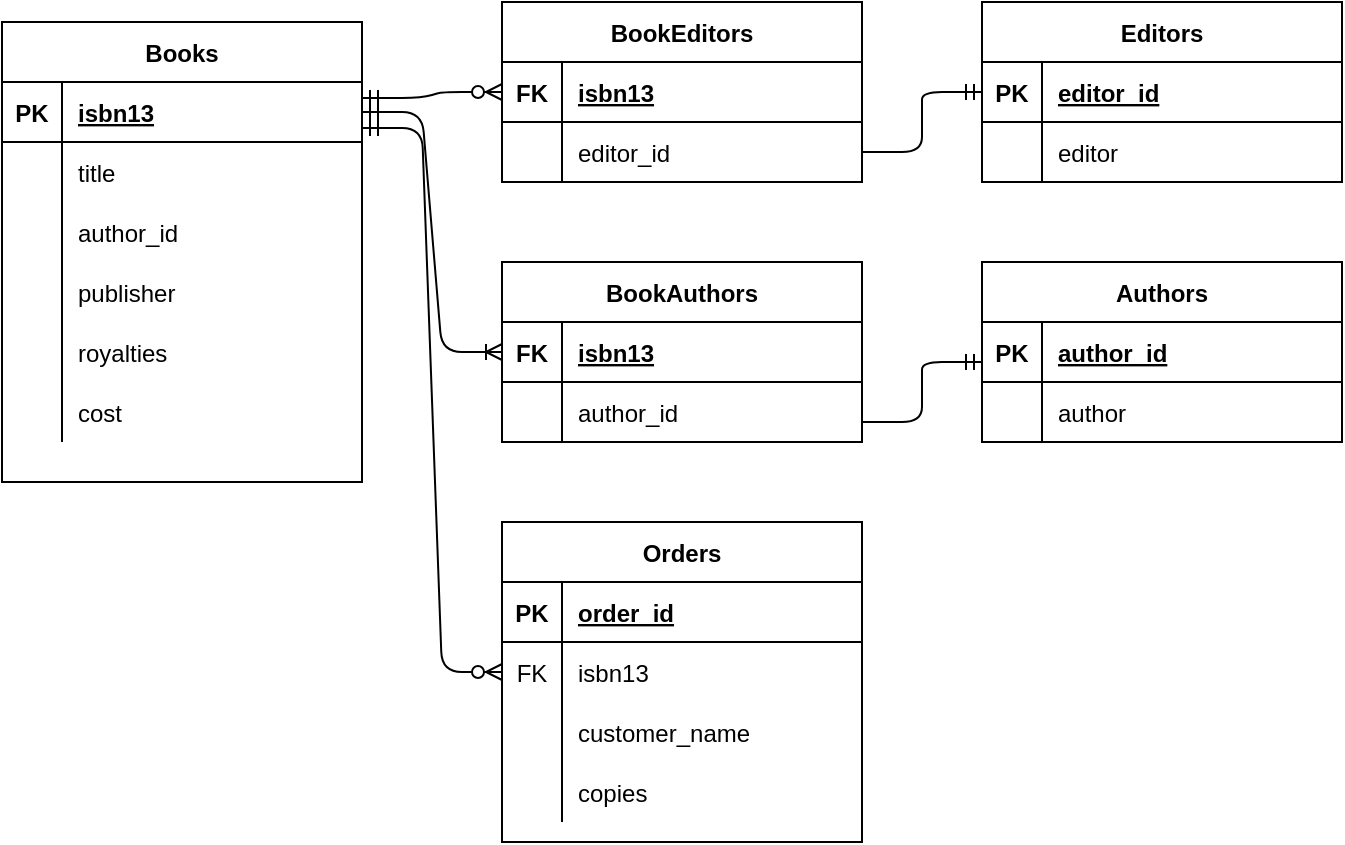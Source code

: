 <mxfile version="14.4.8" type="device"><diagram id="U9Pcqhly4yffqm3u5-O1" name="Page-1"><mxGraphModel dx="793" dy="592" grid="1" gridSize="10" guides="1" tooltips="1" connect="1" arrows="1" fold="1" page="1" pageScale="1" pageWidth="850" pageHeight="1100" math="0" shadow="0"><root><mxCell id="0"/><mxCell id="1" parent="0"/><mxCell id="Dk5icVjtZWMnAyyY_Uou-1" value="Books" style="shape=table;startSize=30;container=1;collapsible=1;childLayout=tableLayout;fixedRows=1;rowLines=0;fontStyle=1;align=center;resizeLast=1;" vertex="1" parent="1"><mxGeometry x="110" y="110" width="180" height="230" as="geometry"><mxRectangle x="110" y="110" width="70" height="30" as="alternateBounds"/></mxGeometry></mxCell><mxCell id="Dk5icVjtZWMnAyyY_Uou-2" value="" style="shape=partialRectangle;collapsible=0;dropTarget=0;pointerEvents=0;fillColor=none;top=0;left=0;bottom=1;right=0;points=[[0,0.5],[1,0.5]];portConstraint=eastwest;" vertex="1" parent="Dk5icVjtZWMnAyyY_Uou-1"><mxGeometry y="30" width="180" height="30" as="geometry"/></mxCell><mxCell id="Dk5icVjtZWMnAyyY_Uou-3" value="PK" style="shape=partialRectangle;connectable=0;fillColor=none;top=0;left=0;bottom=0;right=0;fontStyle=1;overflow=hidden;" vertex="1" parent="Dk5icVjtZWMnAyyY_Uou-2"><mxGeometry width="30" height="30" as="geometry"/></mxCell><mxCell id="Dk5icVjtZWMnAyyY_Uou-4" value="isbn13" style="shape=partialRectangle;connectable=0;fillColor=none;top=0;left=0;bottom=0;right=0;align=left;spacingLeft=6;fontStyle=5;overflow=hidden;" vertex="1" parent="Dk5icVjtZWMnAyyY_Uou-2"><mxGeometry x="30" width="150" height="30" as="geometry"/></mxCell><mxCell id="Dk5icVjtZWMnAyyY_Uou-5" value="" style="shape=partialRectangle;collapsible=0;dropTarget=0;pointerEvents=0;fillColor=none;top=0;left=0;bottom=0;right=0;points=[[0,0.5],[1,0.5]];portConstraint=eastwest;" vertex="1" parent="Dk5icVjtZWMnAyyY_Uou-1"><mxGeometry y="60" width="180" height="30" as="geometry"/></mxCell><mxCell id="Dk5icVjtZWMnAyyY_Uou-6" value="" style="shape=partialRectangle;connectable=0;fillColor=none;top=0;left=0;bottom=0;right=0;editable=1;overflow=hidden;" vertex="1" parent="Dk5icVjtZWMnAyyY_Uou-5"><mxGeometry width="30" height="30" as="geometry"/></mxCell><mxCell id="Dk5icVjtZWMnAyyY_Uou-7" value="title" style="shape=partialRectangle;connectable=0;fillColor=none;top=0;left=0;bottom=0;right=0;align=left;spacingLeft=6;overflow=hidden;" vertex="1" parent="Dk5icVjtZWMnAyyY_Uou-5"><mxGeometry x="30" width="150" height="30" as="geometry"/></mxCell><mxCell id="Dk5icVjtZWMnAyyY_Uou-8" value="" style="shape=partialRectangle;collapsible=0;dropTarget=0;pointerEvents=0;fillColor=none;top=0;left=0;bottom=0;right=0;points=[[0,0.5],[1,0.5]];portConstraint=eastwest;" vertex="1" parent="Dk5icVjtZWMnAyyY_Uou-1"><mxGeometry y="90" width="180" height="30" as="geometry"/></mxCell><mxCell id="Dk5icVjtZWMnAyyY_Uou-9" value="" style="shape=partialRectangle;connectable=0;fillColor=none;top=0;left=0;bottom=0;right=0;editable=1;overflow=hidden;" vertex="1" parent="Dk5icVjtZWMnAyyY_Uou-8"><mxGeometry width="30" height="30" as="geometry"/></mxCell><mxCell id="Dk5icVjtZWMnAyyY_Uou-10" value="author_id" style="shape=partialRectangle;connectable=0;fillColor=none;top=0;left=0;bottom=0;right=0;align=left;spacingLeft=6;overflow=hidden;" vertex="1" parent="Dk5icVjtZWMnAyyY_Uou-8"><mxGeometry x="30" width="150" height="30" as="geometry"/></mxCell><mxCell id="Dk5icVjtZWMnAyyY_Uou-11" value="" style="shape=partialRectangle;collapsible=0;dropTarget=0;pointerEvents=0;fillColor=none;top=0;left=0;bottom=0;right=0;points=[[0,0.5],[1,0.5]];portConstraint=eastwest;" vertex="1" parent="Dk5icVjtZWMnAyyY_Uou-1"><mxGeometry y="120" width="180" height="30" as="geometry"/></mxCell><mxCell id="Dk5icVjtZWMnAyyY_Uou-12" value="" style="shape=partialRectangle;connectable=0;fillColor=none;top=0;left=0;bottom=0;right=0;editable=1;overflow=hidden;" vertex="1" parent="Dk5icVjtZWMnAyyY_Uou-11"><mxGeometry width="30" height="30" as="geometry"/></mxCell><mxCell id="Dk5icVjtZWMnAyyY_Uou-13" value="publisher" style="shape=partialRectangle;connectable=0;fillColor=none;top=0;left=0;bottom=0;right=0;align=left;spacingLeft=6;overflow=hidden;" vertex="1" parent="Dk5icVjtZWMnAyyY_Uou-11"><mxGeometry x="30" width="150" height="30" as="geometry"/></mxCell><mxCell id="Dk5icVjtZWMnAyyY_Uou-59" value="" style="shape=partialRectangle;collapsible=0;dropTarget=0;pointerEvents=0;fillColor=none;top=0;left=0;bottom=0;right=0;points=[[0,0.5],[1,0.5]];portConstraint=eastwest;" vertex="1" parent="Dk5icVjtZWMnAyyY_Uou-1"><mxGeometry y="150" width="180" height="30" as="geometry"/></mxCell><mxCell id="Dk5icVjtZWMnAyyY_Uou-60" value="" style="shape=partialRectangle;connectable=0;fillColor=none;top=0;left=0;bottom=0;right=0;editable=1;overflow=hidden;" vertex="1" parent="Dk5icVjtZWMnAyyY_Uou-59"><mxGeometry width="30" height="30" as="geometry"/></mxCell><mxCell id="Dk5icVjtZWMnAyyY_Uou-61" value="royalties" style="shape=partialRectangle;connectable=0;fillColor=none;top=0;left=0;bottom=0;right=0;align=left;spacingLeft=6;overflow=hidden;" vertex="1" parent="Dk5icVjtZWMnAyyY_Uou-59"><mxGeometry x="30" width="150" height="30" as="geometry"/></mxCell><mxCell id="Dk5icVjtZWMnAyyY_Uou-67" value="" style="shape=partialRectangle;collapsible=0;dropTarget=0;pointerEvents=0;fillColor=none;top=0;left=0;bottom=0;right=0;points=[[0,0.5],[1,0.5]];portConstraint=eastwest;" vertex="1" parent="Dk5icVjtZWMnAyyY_Uou-1"><mxGeometry y="180" width="180" height="30" as="geometry"/></mxCell><mxCell id="Dk5icVjtZWMnAyyY_Uou-68" value="" style="shape=partialRectangle;connectable=0;fillColor=none;top=0;left=0;bottom=0;right=0;editable=1;overflow=hidden;" vertex="1" parent="Dk5icVjtZWMnAyyY_Uou-67"><mxGeometry width="30" height="30" as="geometry"/></mxCell><mxCell id="Dk5icVjtZWMnAyyY_Uou-69" value="cost" style="shape=partialRectangle;connectable=0;fillColor=none;top=0;left=0;bottom=0;right=0;align=left;spacingLeft=6;overflow=hidden;" vertex="1" parent="Dk5icVjtZWMnAyyY_Uou-67"><mxGeometry x="30" width="150" height="30" as="geometry"/></mxCell><mxCell id="Dk5icVjtZWMnAyyY_Uou-73" value="Authors" style="shape=table;startSize=30;container=1;collapsible=1;childLayout=tableLayout;fixedRows=1;rowLines=0;fontStyle=1;align=center;resizeLast=1;" vertex="1" parent="1"><mxGeometry x="600" y="230" width="180" height="90" as="geometry"/></mxCell><mxCell id="Dk5icVjtZWMnAyyY_Uou-74" value="" style="shape=partialRectangle;collapsible=0;dropTarget=0;pointerEvents=0;fillColor=none;top=0;left=0;bottom=1;right=0;points=[[0,0.5],[1,0.5]];portConstraint=eastwest;" vertex="1" parent="Dk5icVjtZWMnAyyY_Uou-73"><mxGeometry y="30" width="180" height="30" as="geometry"/></mxCell><mxCell id="Dk5icVjtZWMnAyyY_Uou-75" value="PK" style="shape=partialRectangle;connectable=0;fillColor=none;top=0;left=0;bottom=0;right=0;fontStyle=1;overflow=hidden;" vertex="1" parent="Dk5icVjtZWMnAyyY_Uou-74"><mxGeometry width="30" height="30" as="geometry"/></mxCell><mxCell id="Dk5icVjtZWMnAyyY_Uou-76" value="author_id" style="shape=partialRectangle;connectable=0;fillColor=none;top=0;left=0;bottom=0;right=0;align=left;spacingLeft=6;fontStyle=5;overflow=hidden;" vertex="1" parent="Dk5icVjtZWMnAyyY_Uou-74"><mxGeometry x="30" width="150" height="30" as="geometry"/></mxCell><mxCell id="Dk5icVjtZWMnAyyY_Uou-77" value="" style="shape=partialRectangle;collapsible=0;dropTarget=0;pointerEvents=0;fillColor=none;top=0;left=0;bottom=0;right=0;points=[[0,0.5],[1,0.5]];portConstraint=eastwest;" vertex="1" parent="Dk5icVjtZWMnAyyY_Uou-73"><mxGeometry y="60" width="180" height="30" as="geometry"/></mxCell><mxCell id="Dk5icVjtZWMnAyyY_Uou-78" value="" style="shape=partialRectangle;connectable=0;fillColor=none;top=0;left=0;bottom=0;right=0;editable=1;overflow=hidden;" vertex="1" parent="Dk5icVjtZWMnAyyY_Uou-77"><mxGeometry width="30" height="30" as="geometry"/></mxCell><mxCell id="Dk5icVjtZWMnAyyY_Uou-79" value="author" style="shape=partialRectangle;connectable=0;fillColor=none;top=0;left=0;bottom=0;right=0;align=left;spacingLeft=6;overflow=hidden;" vertex="1" parent="Dk5icVjtZWMnAyyY_Uou-77"><mxGeometry x="30" width="150" height="30" as="geometry"/></mxCell><mxCell id="Dk5icVjtZWMnAyyY_Uou-86" value="Editors" style="shape=table;startSize=30;container=1;collapsible=1;childLayout=tableLayout;fixedRows=1;rowLines=0;fontStyle=1;align=center;resizeLast=1;" vertex="1" parent="1"><mxGeometry x="600" y="100" width="180" height="90" as="geometry"/></mxCell><mxCell id="Dk5icVjtZWMnAyyY_Uou-87" value="" style="shape=partialRectangle;collapsible=0;dropTarget=0;pointerEvents=0;fillColor=none;top=0;left=0;bottom=1;right=0;points=[[0,0.5],[1,0.5]];portConstraint=eastwest;" vertex="1" parent="Dk5icVjtZWMnAyyY_Uou-86"><mxGeometry y="30" width="180" height="30" as="geometry"/></mxCell><mxCell id="Dk5icVjtZWMnAyyY_Uou-88" value="PK" style="shape=partialRectangle;connectable=0;fillColor=none;top=0;left=0;bottom=0;right=0;fontStyle=1;overflow=hidden;" vertex="1" parent="Dk5icVjtZWMnAyyY_Uou-87"><mxGeometry width="30" height="30" as="geometry"/></mxCell><mxCell id="Dk5icVjtZWMnAyyY_Uou-89" value="editor_id" style="shape=partialRectangle;connectable=0;fillColor=none;top=0;left=0;bottom=0;right=0;align=left;spacingLeft=6;fontStyle=5;overflow=hidden;" vertex="1" parent="Dk5icVjtZWMnAyyY_Uou-87"><mxGeometry x="30" width="150" height="30" as="geometry"/></mxCell><mxCell id="Dk5icVjtZWMnAyyY_Uou-90" value="" style="shape=partialRectangle;collapsible=0;dropTarget=0;pointerEvents=0;fillColor=none;top=0;left=0;bottom=0;right=0;points=[[0,0.5],[1,0.5]];portConstraint=eastwest;" vertex="1" parent="Dk5icVjtZWMnAyyY_Uou-86"><mxGeometry y="60" width="180" height="30" as="geometry"/></mxCell><mxCell id="Dk5icVjtZWMnAyyY_Uou-91" value="" style="shape=partialRectangle;connectable=0;fillColor=none;top=0;left=0;bottom=0;right=0;editable=1;overflow=hidden;" vertex="1" parent="Dk5icVjtZWMnAyyY_Uou-90"><mxGeometry width="30" height="30" as="geometry"/></mxCell><mxCell id="Dk5icVjtZWMnAyyY_Uou-92" value="editor" style="shape=partialRectangle;connectable=0;fillColor=none;top=0;left=0;bottom=0;right=0;align=left;spacingLeft=6;overflow=hidden;" vertex="1" parent="Dk5icVjtZWMnAyyY_Uou-90"><mxGeometry x="30" width="150" height="30" as="geometry"/></mxCell><mxCell id="Dk5icVjtZWMnAyyY_Uou-112" value="BookAuthors" style="shape=table;startSize=30;container=1;collapsible=1;childLayout=tableLayout;fixedRows=1;rowLines=0;fontStyle=1;align=center;resizeLast=1;" vertex="1" parent="1"><mxGeometry x="360" y="230" width="180" height="90" as="geometry"/></mxCell><mxCell id="Dk5icVjtZWMnAyyY_Uou-113" value="" style="shape=partialRectangle;collapsible=0;dropTarget=0;pointerEvents=0;fillColor=none;top=0;left=0;bottom=1;right=0;points=[[0,0.5],[1,0.5]];portConstraint=eastwest;" vertex="1" parent="Dk5icVjtZWMnAyyY_Uou-112"><mxGeometry y="30" width="180" height="30" as="geometry"/></mxCell><mxCell id="Dk5icVjtZWMnAyyY_Uou-114" value="FK" style="shape=partialRectangle;connectable=0;fillColor=none;top=0;left=0;bottom=0;right=0;fontStyle=1;overflow=hidden;" vertex="1" parent="Dk5icVjtZWMnAyyY_Uou-113"><mxGeometry width="30" height="30" as="geometry"/></mxCell><mxCell id="Dk5icVjtZWMnAyyY_Uou-115" value="isbn13" style="shape=partialRectangle;connectable=0;fillColor=none;top=0;left=0;bottom=0;right=0;align=left;spacingLeft=6;fontStyle=5;overflow=hidden;" vertex="1" parent="Dk5icVjtZWMnAyyY_Uou-113"><mxGeometry x="30" width="150" height="30" as="geometry"/></mxCell><mxCell id="Dk5icVjtZWMnAyyY_Uou-116" value="" style="shape=partialRectangle;collapsible=0;dropTarget=0;pointerEvents=0;fillColor=none;top=0;left=0;bottom=0;right=0;points=[[0,0.5],[1,0.5]];portConstraint=eastwest;" vertex="1" parent="Dk5icVjtZWMnAyyY_Uou-112"><mxGeometry y="60" width="180" height="30" as="geometry"/></mxCell><mxCell id="Dk5icVjtZWMnAyyY_Uou-117" value="" style="shape=partialRectangle;connectable=0;fillColor=none;top=0;left=0;bottom=0;right=0;editable=1;overflow=hidden;" vertex="1" parent="Dk5icVjtZWMnAyyY_Uou-116"><mxGeometry width="30" height="30" as="geometry"/></mxCell><mxCell id="Dk5icVjtZWMnAyyY_Uou-118" value="author_id" style="shape=partialRectangle;connectable=0;fillColor=none;top=0;left=0;bottom=0;right=0;align=left;spacingLeft=6;overflow=hidden;" vertex="1" parent="Dk5icVjtZWMnAyyY_Uou-116"><mxGeometry x="30" width="150" height="30" as="geometry"/></mxCell><mxCell id="Dk5icVjtZWMnAyyY_Uou-125" value="BookEditors" style="shape=table;startSize=30;container=1;collapsible=1;childLayout=tableLayout;fixedRows=1;rowLines=0;fontStyle=1;align=center;resizeLast=1;" vertex="1" parent="1"><mxGeometry x="360" y="100" width="180" height="90" as="geometry"/></mxCell><mxCell id="Dk5icVjtZWMnAyyY_Uou-126" value="" style="shape=partialRectangle;collapsible=0;dropTarget=0;pointerEvents=0;fillColor=none;top=0;left=0;bottom=1;right=0;points=[[0,0.5],[1,0.5]];portConstraint=eastwest;" vertex="1" parent="Dk5icVjtZWMnAyyY_Uou-125"><mxGeometry y="30" width="180" height="30" as="geometry"/></mxCell><mxCell id="Dk5icVjtZWMnAyyY_Uou-127" value="FK" style="shape=partialRectangle;connectable=0;fillColor=none;top=0;left=0;bottom=0;right=0;fontStyle=1;overflow=hidden;" vertex="1" parent="Dk5icVjtZWMnAyyY_Uou-126"><mxGeometry width="30" height="30" as="geometry"/></mxCell><mxCell id="Dk5icVjtZWMnAyyY_Uou-128" value="isbn13" style="shape=partialRectangle;connectable=0;fillColor=none;top=0;left=0;bottom=0;right=0;align=left;spacingLeft=6;fontStyle=5;overflow=hidden;" vertex="1" parent="Dk5icVjtZWMnAyyY_Uou-126"><mxGeometry x="30" width="150" height="30" as="geometry"/></mxCell><mxCell id="Dk5icVjtZWMnAyyY_Uou-129" value="" style="shape=partialRectangle;collapsible=0;dropTarget=0;pointerEvents=0;fillColor=none;top=0;left=0;bottom=0;right=0;points=[[0,0.5],[1,0.5]];portConstraint=eastwest;" vertex="1" parent="Dk5icVjtZWMnAyyY_Uou-125"><mxGeometry y="60" width="180" height="30" as="geometry"/></mxCell><mxCell id="Dk5icVjtZWMnAyyY_Uou-130" value="" style="shape=partialRectangle;connectable=0;fillColor=none;top=0;left=0;bottom=0;right=0;editable=1;overflow=hidden;" vertex="1" parent="Dk5icVjtZWMnAyyY_Uou-129"><mxGeometry width="30" height="30" as="geometry"/></mxCell><mxCell id="Dk5icVjtZWMnAyyY_Uou-131" value="editor_id" style="shape=partialRectangle;connectable=0;fillColor=none;top=0;left=0;bottom=0;right=0;align=left;spacingLeft=6;overflow=hidden;" vertex="1" parent="Dk5icVjtZWMnAyyY_Uou-129"><mxGeometry x="30" width="150" height="30" as="geometry"/></mxCell><mxCell id="Dk5icVjtZWMnAyyY_Uou-134" value="" style="edgeStyle=entityRelationEdgeStyle;fontSize=12;html=1;endArrow=ERoneToMany;startArrow=ERmandOne;exitX=1;exitY=0.5;exitDx=0;exitDy=0;entryX=0;entryY=0.5;entryDx=0;entryDy=0;" edge="1" parent="1" source="Dk5icVjtZWMnAyyY_Uou-2" target="Dk5icVjtZWMnAyyY_Uou-113"><mxGeometry width="100" height="100" relative="1" as="geometry"><mxPoint x="350" y="400" as="sourcePoint"/><mxPoint x="450" y="300" as="targetPoint"/></mxGeometry></mxCell><mxCell id="Dk5icVjtZWMnAyyY_Uou-135" value="" style="edgeStyle=entityRelationEdgeStyle;fontSize=12;html=1;endArrow=ERzeroToMany;startArrow=ERmandOne;entryX=0;entryY=0.5;entryDx=0;entryDy=0;exitX=1;exitY=0.267;exitDx=0;exitDy=0;exitPerimeter=0;" edge="1" parent="1" source="Dk5icVjtZWMnAyyY_Uou-2" target="Dk5icVjtZWMnAyyY_Uou-126"><mxGeometry width="100" height="100" relative="1" as="geometry"><mxPoint x="290" y="155" as="sourcePoint"/><mxPoint x="450" y="290" as="targetPoint"/></mxGeometry></mxCell><mxCell id="Dk5icVjtZWMnAyyY_Uou-136" value="" style="edgeStyle=entityRelationEdgeStyle;fontSize=12;html=1;endArrow=ERmandOne;exitX=1;exitY=0.5;exitDx=0;exitDy=0;entryX=0;entryY=0.5;entryDx=0;entryDy=0;" edge="1" parent="1" source="Dk5icVjtZWMnAyyY_Uou-129" target="Dk5icVjtZWMnAyyY_Uou-87"><mxGeometry width="100" height="100" relative="1" as="geometry"><mxPoint x="400" y="360" as="sourcePoint"/><mxPoint x="500" y="260" as="targetPoint"/></mxGeometry></mxCell><mxCell id="Dk5icVjtZWMnAyyY_Uou-137" value="" style="edgeStyle=entityRelationEdgeStyle;fontSize=12;html=1;endArrow=ERmandOne;exitX=1;exitY=0.5;exitDx=0;exitDy=0;entryX=0;entryY=0.5;entryDx=0;entryDy=0;" edge="1" parent="1"><mxGeometry width="100" height="100" relative="1" as="geometry"><mxPoint x="540" y="310" as="sourcePoint"/><mxPoint x="600" y="280" as="targetPoint"/></mxGeometry></mxCell><mxCell id="Dk5icVjtZWMnAyyY_Uou-138" value="Orders" style="shape=table;startSize=30;container=1;collapsible=1;childLayout=tableLayout;fixedRows=1;rowLines=0;fontStyle=1;align=center;resizeLast=1;" vertex="1" parent="1"><mxGeometry x="360" y="360" width="180" height="160" as="geometry"/></mxCell><mxCell id="Dk5icVjtZWMnAyyY_Uou-139" value="" style="shape=partialRectangle;collapsible=0;dropTarget=0;pointerEvents=0;fillColor=none;top=0;left=0;bottom=1;right=0;points=[[0,0.5],[1,0.5]];portConstraint=eastwest;" vertex="1" parent="Dk5icVjtZWMnAyyY_Uou-138"><mxGeometry y="30" width="180" height="30" as="geometry"/></mxCell><mxCell id="Dk5icVjtZWMnAyyY_Uou-140" value="PK" style="shape=partialRectangle;connectable=0;fillColor=none;top=0;left=0;bottom=0;right=0;fontStyle=1;overflow=hidden;" vertex="1" parent="Dk5icVjtZWMnAyyY_Uou-139"><mxGeometry width="30" height="30" as="geometry"/></mxCell><mxCell id="Dk5icVjtZWMnAyyY_Uou-141" value="order_id" style="shape=partialRectangle;connectable=0;fillColor=none;top=0;left=0;bottom=0;right=0;align=left;spacingLeft=6;fontStyle=5;overflow=hidden;" vertex="1" parent="Dk5icVjtZWMnAyyY_Uou-139"><mxGeometry x="30" width="150" height="30" as="geometry"/></mxCell><mxCell id="Dk5icVjtZWMnAyyY_Uou-142" value="" style="shape=partialRectangle;collapsible=0;dropTarget=0;pointerEvents=0;fillColor=none;top=0;left=0;bottom=0;right=0;points=[[0,0.5],[1,0.5]];portConstraint=eastwest;" vertex="1" parent="Dk5icVjtZWMnAyyY_Uou-138"><mxGeometry y="60" width="180" height="30" as="geometry"/></mxCell><mxCell id="Dk5icVjtZWMnAyyY_Uou-143" value="FK" style="shape=partialRectangle;connectable=0;fillColor=none;top=0;left=0;bottom=0;right=0;editable=1;overflow=hidden;" vertex="1" parent="Dk5icVjtZWMnAyyY_Uou-142"><mxGeometry width="30" height="30" as="geometry"/></mxCell><mxCell id="Dk5icVjtZWMnAyyY_Uou-144" value="isbn13" style="shape=partialRectangle;connectable=0;fillColor=none;top=0;left=0;bottom=0;right=0;align=left;spacingLeft=6;overflow=hidden;" vertex="1" parent="Dk5icVjtZWMnAyyY_Uou-142"><mxGeometry x="30" width="150" height="30" as="geometry"/></mxCell><mxCell id="Dk5icVjtZWMnAyyY_Uou-145" value="" style="shape=partialRectangle;collapsible=0;dropTarget=0;pointerEvents=0;fillColor=none;top=0;left=0;bottom=0;right=0;points=[[0,0.5],[1,0.5]];portConstraint=eastwest;" vertex="1" parent="Dk5icVjtZWMnAyyY_Uou-138"><mxGeometry y="90" width="180" height="30" as="geometry"/></mxCell><mxCell id="Dk5icVjtZWMnAyyY_Uou-146" value="" style="shape=partialRectangle;connectable=0;fillColor=none;top=0;left=0;bottom=0;right=0;editable=1;overflow=hidden;" vertex="1" parent="Dk5icVjtZWMnAyyY_Uou-145"><mxGeometry width="30" height="30" as="geometry"/></mxCell><mxCell id="Dk5icVjtZWMnAyyY_Uou-147" value="customer_name" style="shape=partialRectangle;connectable=0;fillColor=none;top=0;left=0;bottom=0;right=0;align=left;spacingLeft=6;overflow=hidden;" vertex="1" parent="Dk5icVjtZWMnAyyY_Uou-145"><mxGeometry x="30" width="150" height="30" as="geometry"/></mxCell><mxCell id="Dk5icVjtZWMnAyyY_Uou-148" value="" style="shape=partialRectangle;collapsible=0;dropTarget=0;pointerEvents=0;fillColor=none;top=0;left=0;bottom=0;right=0;points=[[0,0.5],[1,0.5]];portConstraint=eastwest;" vertex="1" parent="Dk5icVjtZWMnAyyY_Uou-138"><mxGeometry y="120" width="180" height="30" as="geometry"/></mxCell><mxCell id="Dk5icVjtZWMnAyyY_Uou-149" value="" style="shape=partialRectangle;connectable=0;fillColor=none;top=0;left=0;bottom=0;right=0;editable=1;overflow=hidden;" vertex="1" parent="Dk5icVjtZWMnAyyY_Uou-148"><mxGeometry width="30" height="30" as="geometry"/></mxCell><mxCell id="Dk5icVjtZWMnAyyY_Uou-150" value="copies" style="shape=partialRectangle;connectable=0;fillColor=none;top=0;left=0;bottom=0;right=0;align=left;spacingLeft=6;overflow=hidden;" vertex="1" parent="Dk5icVjtZWMnAyyY_Uou-148"><mxGeometry x="30" width="150" height="30" as="geometry"/></mxCell><mxCell id="Dk5icVjtZWMnAyyY_Uou-152" value="" style="edgeStyle=entityRelationEdgeStyle;fontSize=12;html=1;endArrow=ERzeroToMany;startArrow=ERmandOne;entryX=0;entryY=0.5;entryDx=0;entryDy=0;exitX=1;exitY=0.267;exitDx=0;exitDy=0;exitPerimeter=0;" edge="1" parent="1" target="Dk5icVjtZWMnAyyY_Uou-142"><mxGeometry width="100" height="100" relative="1" as="geometry"><mxPoint x="290" y="163.01" as="sourcePoint"/><mxPoint x="360" y="160" as="targetPoint"/></mxGeometry></mxCell></root></mxGraphModel></diagram></mxfile>